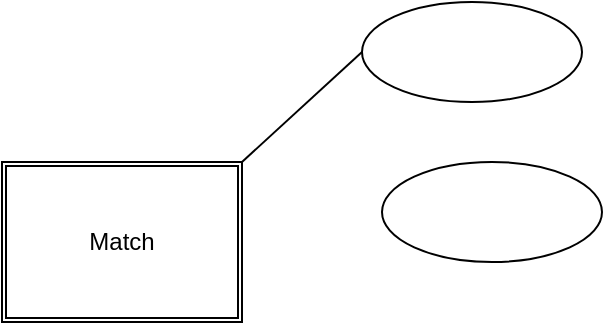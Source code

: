 <mxfile version="21.0.10" type="github">
  <diagram name="Page-1" id="YHJ-fagworV4knF-acnu">
    <mxGraphModel dx="1050" dy="591" grid="1" gridSize="10" guides="1" tooltips="1" connect="1" arrows="1" fold="1" page="1" pageScale="1" pageWidth="827" pageHeight="1169" math="0" shadow="0">
      <root>
        <mxCell id="0" />
        <mxCell id="1" parent="0" />
        <mxCell id="ng-CabeNPOO9JNfxG48u-3" value="Match" style="shape=ext;double=1;rounded=0;whiteSpace=wrap;html=1;" vertex="1" parent="1">
          <mxGeometry x="520" y="240" width="120" height="80" as="geometry" />
        </mxCell>
        <mxCell id="ng-CabeNPOO9JNfxG48u-4" value="" style="ellipse;whiteSpace=wrap;html=1;" vertex="1" parent="1">
          <mxGeometry x="700" y="160" width="110" height="50" as="geometry" />
        </mxCell>
        <mxCell id="ng-CabeNPOO9JNfxG48u-6" value="" style="endArrow=none;html=1;rounded=0;entryX=0;entryY=0.5;entryDx=0;entryDy=0;" edge="1" parent="1" target="ng-CabeNPOO9JNfxG48u-4">
          <mxGeometry width="50" height="50" relative="1" as="geometry">
            <mxPoint x="640" y="240" as="sourcePoint" />
            <mxPoint x="690" y="190" as="targetPoint" />
          </mxGeometry>
        </mxCell>
        <mxCell id="ng-CabeNPOO9JNfxG48u-7" value="" style="ellipse;whiteSpace=wrap;html=1;" vertex="1" parent="1">
          <mxGeometry x="710" y="240" width="110" height="50" as="geometry" />
        </mxCell>
      </root>
    </mxGraphModel>
  </diagram>
</mxfile>
